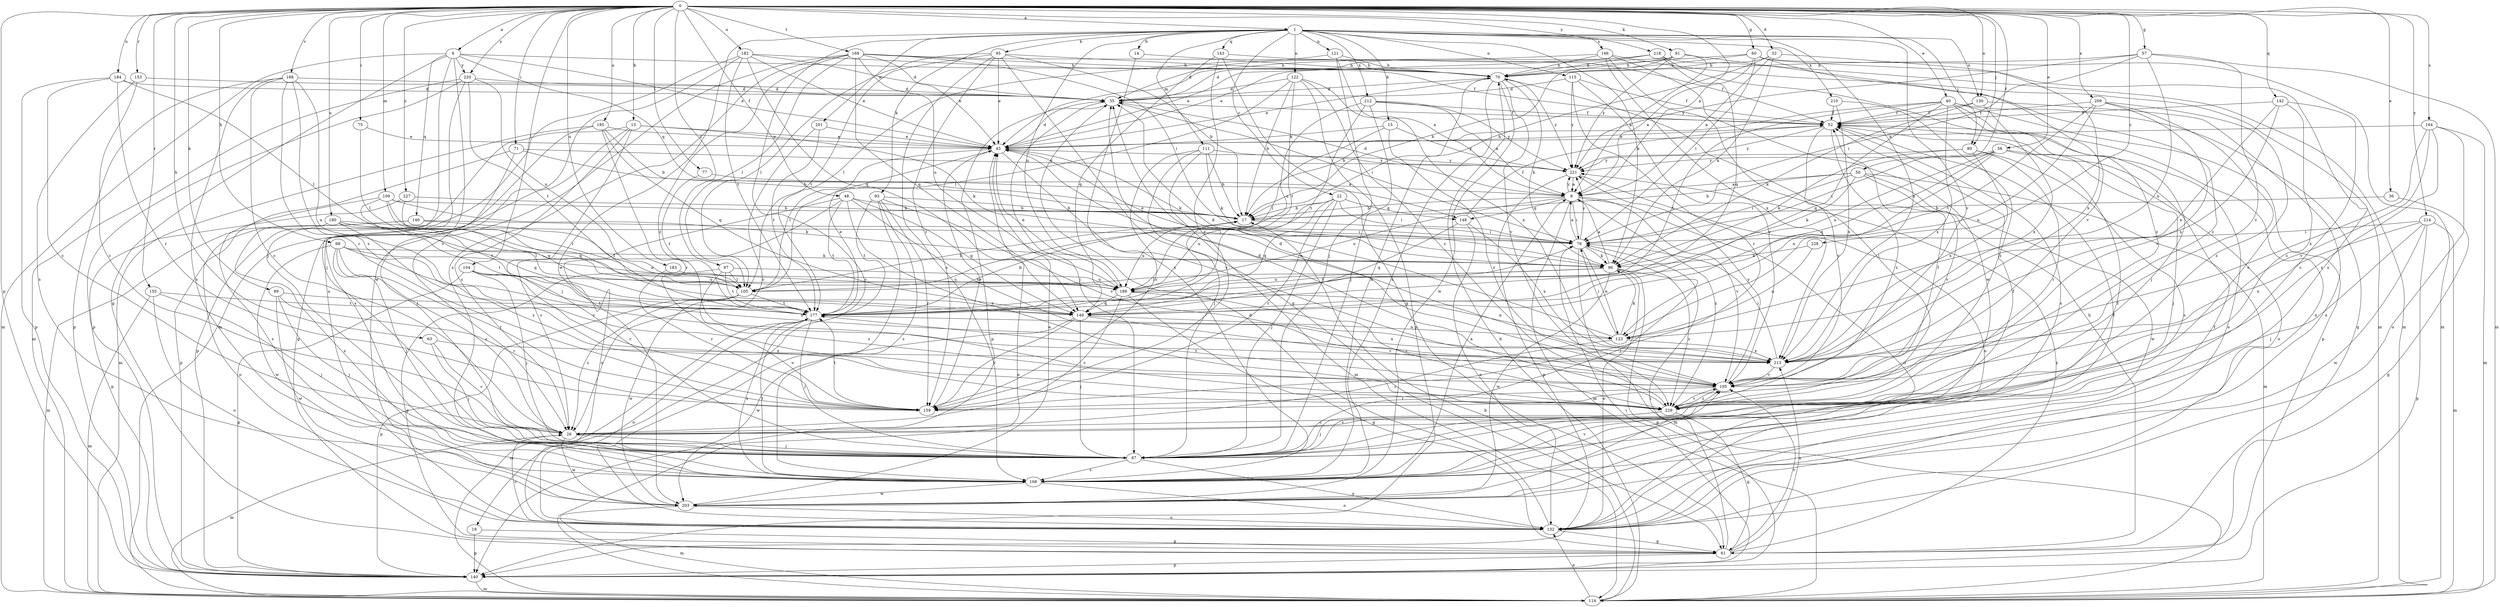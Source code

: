 strict digraph  {
0;
1;
6;
8;
13;
14;
15;
17;
18;
22;
26;
32;
35;
36;
38;
40;
43;
48;
50;
52;
57;
60;
61;
63;
68;
70;
71;
75;
77;
78;
80;
87;
89;
91;
93;
95;
96;
97;
104;
105;
109;
111;
114;
115;
121;
122;
123;
130;
132;
140;
142;
143;
146;
148;
149;
153;
155;
159;
164;
166;
168;
169;
177;
180;
182;
183;
184;
185;
186;
188;
195;
201;
203;
209;
210;
212;
213;
214;
218;
220;
221;
227;
228;
229;
0 -> 1  [label=a];
0 -> 6  [label=a];
0 -> 8  [label=a];
0 -> 13  [label=b];
0 -> 32  [label=d];
0 -> 36  [label=e];
0 -> 38  [label=e];
0 -> 40  [label=e];
0 -> 48  [label=f];
0 -> 50  [label=f];
0 -> 57  [label=g];
0 -> 60  [label=g];
0 -> 63  [label=h];
0 -> 68  [label=h];
0 -> 71  [label=i];
0 -> 75  [label=i];
0 -> 77  [label=i];
0 -> 80  [label=j];
0 -> 89  [label=k];
0 -> 91  [label=k];
0 -> 97  [label=l];
0 -> 104  [label=l];
0 -> 109  [label=m];
0 -> 130  [label=o];
0 -> 140  [label=p];
0 -> 142  [label=q];
0 -> 153  [label=r];
0 -> 155  [label=r];
0 -> 164  [label=s];
0 -> 169  [label=t];
0 -> 180  [label=u];
0 -> 182  [label=u];
0 -> 183  [label=u];
0 -> 184  [label=u];
0 -> 185  [label=u];
0 -> 188  [label=v];
0 -> 209  [label=x];
0 -> 214  [label=y];
0 -> 218  [label=y];
0 -> 220  [label=y];
0 -> 227  [label=z];
0 -> 228  [label=z];
1 -> 14  [label=b];
1 -> 15  [label=b];
1 -> 18  [label=c];
1 -> 22  [label=c];
1 -> 80  [label=j];
1 -> 93  [label=k];
1 -> 95  [label=k];
1 -> 96  [label=k];
1 -> 111  [label=m];
1 -> 115  [label=n];
1 -> 121  [label=n];
1 -> 122  [label=n];
1 -> 130  [label=o];
1 -> 143  [label=q];
1 -> 166  [label=s];
1 -> 186  [label=u];
1 -> 195  [label=v];
1 -> 201  [label=w];
1 -> 203  [label=w];
1 -> 210  [label=x];
1 -> 212  [label=x];
1 -> 213  [label=x];
6 -> 26  [label=c];
6 -> 43  [label=e];
6 -> 52  [label=f];
6 -> 61  [label=g];
6 -> 87  [label=j];
6 -> 114  [label=m];
6 -> 146  [label=q];
6 -> 148  [label=q];
6 -> 220  [label=y];
8 -> 17  [label=b];
8 -> 35  [label=d];
8 -> 78  [label=i];
8 -> 114  [label=m];
8 -> 132  [label=o];
8 -> 148  [label=q];
8 -> 186  [label=u];
8 -> 195  [label=v];
8 -> 221  [label=y];
8 -> 229  [label=z];
13 -> 26  [label=c];
13 -> 43  [label=e];
13 -> 61  [label=g];
13 -> 87  [label=j];
13 -> 96  [label=k];
13 -> 140  [label=p];
14 -> 70  [label=h];
14 -> 168  [label=s];
15 -> 43  [label=e];
15 -> 105  [label=l];
15 -> 221  [label=y];
15 -> 229  [label=z];
17 -> 78  [label=i];
17 -> 186  [label=u];
18 -> 61  [label=g];
18 -> 140  [label=p];
22 -> 17  [label=b];
22 -> 78  [label=i];
22 -> 87  [label=j];
22 -> 148  [label=q];
22 -> 149  [label=q];
22 -> 159  [label=r];
22 -> 186  [label=u];
26 -> 87  [label=j];
26 -> 114  [label=m];
26 -> 203  [label=w];
32 -> 8  [label=a];
32 -> 17  [label=b];
32 -> 70  [label=h];
32 -> 96  [label=k];
32 -> 213  [label=x];
35 -> 52  [label=f];
35 -> 78  [label=i];
35 -> 87  [label=j];
35 -> 140  [label=p];
36 -> 17  [label=b];
36 -> 61  [label=g];
38 -> 78  [label=i];
38 -> 87  [label=j];
38 -> 123  [label=n];
38 -> 132  [label=o];
38 -> 149  [label=q];
38 -> 186  [label=u];
38 -> 221  [label=y];
40 -> 17  [label=b];
40 -> 52  [label=f];
40 -> 61  [label=g];
40 -> 87  [label=j];
40 -> 132  [label=o];
40 -> 140  [label=p];
40 -> 149  [label=q];
40 -> 177  [label=t];
40 -> 213  [label=x];
43 -> 35  [label=d];
43 -> 96  [label=k];
43 -> 105  [label=l];
43 -> 195  [label=v];
43 -> 221  [label=y];
48 -> 17  [label=b];
48 -> 26  [label=c];
48 -> 132  [label=o];
48 -> 149  [label=q];
48 -> 177  [label=t];
48 -> 213  [label=x];
48 -> 229  [label=z];
50 -> 8  [label=a];
50 -> 17  [label=b];
50 -> 78  [label=i];
50 -> 96  [label=k];
50 -> 114  [label=m];
50 -> 195  [label=v];
50 -> 203  [label=w];
52 -> 43  [label=e];
52 -> 132  [label=o];
52 -> 168  [label=s];
52 -> 195  [label=v];
52 -> 221  [label=y];
52 -> 229  [label=z];
57 -> 70  [label=h];
57 -> 78  [label=i];
57 -> 114  [label=m];
57 -> 123  [label=n];
57 -> 195  [label=v];
57 -> 221  [label=y];
60 -> 8  [label=a];
60 -> 43  [label=e];
60 -> 70  [label=h];
60 -> 78  [label=i];
60 -> 114  [label=m];
60 -> 168  [label=s];
60 -> 195  [label=v];
61 -> 70  [label=h];
61 -> 78  [label=i];
61 -> 140  [label=p];
61 -> 195  [label=v];
61 -> 213  [label=x];
61 -> 221  [label=y];
63 -> 26  [label=c];
63 -> 87  [label=j];
63 -> 213  [label=x];
68 -> 26  [label=c];
68 -> 87  [label=j];
68 -> 96  [label=k];
68 -> 159  [label=r];
68 -> 186  [label=u];
68 -> 195  [label=v];
68 -> 203  [label=w];
70 -> 35  [label=d];
70 -> 43  [label=e];
70 -> 96  [label=k];
70 -> 168  [label=s];
70 -> 195  [label=v];
70 -> 203  [label=w];
70 -> 221  [label=y];
71 -> 17  [label=b];
71 -> 87  [label=j];
71 -> 140  [label=p];
71 -> 221  [label=y];
75 -> 43  [label=e];
75 -> 105  [label=l];
77 -> 8  [label=a];
77 -> 177  [label=t];
78 -> 8  [label=a];
78 -> 87  [label=j];
78 -> 96  [label=k];
78 -> 114  [label=m];
78 -> 123  [label=n];
78 -> 177  [label=t];
78 -> 221  [label=y];
80 -> 96  [label=k];
80 -> 159  [label=r];
80 -> 168  [label=s];
80 -> 213  [label=x];
80 -> 221  [label=y];
87 -> 52  [label=f];
87 -> 132  [label=o];
87 -> 168  [label=s];
87 -> 195  [label=v];
89 -> 87  [label=j];
89 -> 159  [label=r];
89 -> 177  [label=t];
89 -> 203  [label=w];
91 -> 8  [label=a];
91 -> 17  [label=b];
91 -> 43  [label=e];
91 -> 70  [label=h];
91 -> 221  [label=y];
91 -> 229  [label=z];
93 -> 17  [label=b];
93 -> 132  [label=o];
93 -> 159  [label=r];
93 -> 168  [label=s];
93 -> 177  [label=t];
93 -> 195  [label=v];
95 -> 17  [label=b];
95 -> 43  [label=e];
95 -> 61  [label=g];
95 -> 70  [label=h];
95 -> 105  [label=l];
95 -> 159  [label=r];
95 -> 168  [label=s];
95 -> 177  [label=t];
96 -> 8  [label=a];
96 -> 43  [label=e];
96 -> 105  [label=l];
96 -> 132  [label=o];
96 -> 140  [label=p];
96 -> 186  [label=u];
96 -> 203  [label=w];
96 -> 229  [label=z];
97 -> 61  [label=g];
97 -> 105  [label=l];
97 -> 177  [label=t];
97 -> 186  [label=u];
97 -> 229  [label=z];
104 -> 87  [label=j];
104 -> 140  [label=p];
104 -> 159  [label=r];
104 -> 186  [label=u];
104 -> 213  [label=x];
105 -> 17  [label=b];
105 -> 26  [label=c];
105 -> 140  [label=p];
105 -> 177  [label=t];
105 -> 203  [label=w];
109 -> 17  [label=b];
109 -> 96  [label=k];
109 -> 105  [label=l];
109 -> 149  [label=q];
109 -> 168  [label=s];
109 -> 177  [label=t];
111 -> 17  [label=b];
111 -> 87  [label=j];
111 -> 96  [label=k];
111 -> 114  [label=m];
111 -> 159  [label=r];
111 -> 221  [label=y];
114 -> 17  [label=b];
114 -> 43  [label=e];
114 -> 70  [label=h];
114 -> 132  [label=o];
115 -> 35  [label=d];
115 -> 52  [label=f];
115 -> 159  [label=r];
115 -> 195  [label=v];
115 -> 221  [label=y];
121 -> 8  [label=a];
121 -> 70  [label=h];
121 -> 87  [label=j];
121 -> 105  [label=l];
122 -> 17  [label=b];
122 -> 35  [label=d];
122 -> 105  [label=l];
122 -> 140  [label=p];
122 -> 177  [label=t];
122 -> 213  [label=x];
122 -> 229  [label=z];
123 -> 26  [label=c];
123 -> 35  [label=d];
123 -> 78  [label=i];
123 -> 96  [label=k];
123 -> 213  [label=x];
130 -> 52  [label=f];
130 -> 96  [label=k];
130 -> 132  [label=o];
130 -> 213  [label=x];
132 -> 26  [label=c];
132 -> 35  [label=d];
132 -> 52  [label=f];
132 -> 61  [label=g];
140 -> 78  [label=i];
140 -> 114  [label=m];
142 -> 26  [label=c];
142 -> 52  [label=f];
142 -> 123  [label=n];
142 -> 213  [label=x];
142 -> 229  [label=z];
143 -> 61  [label=g];
143 -> 70  [label=h];
143 -> 149  [label=q];
143 -> 159  [label=r];
146 -> 78  [label=i];
146 -> 105  [label=l];
146 -> 132  [label=o];
146 -> 168  [label=s];
148 -> 52  [label=f];
148 -> 132  [label=o];
148 -> 149  [label=q];
148 -> 213  [label=x];
149 -> 87  [label=j];
149 -> 123  [label=n];
149 -> 159  [label=r];
149 -> 195  [label=v];
149 -> 203  [label=w];
153 -> 26  [label=c];
153 -> 35  [label=d];
153 -> 168  [label=s];
155 -> 87  [label=j];
155 -> 114  [label=m];
155 -> 132  [label=o];
155 -> 177  [label=t];
159 -> 43  [label=e];
159 -> 177  [label=t];
164 -> 43  [label=e];
164 -> 114  [label=m];
164 -> 132  [label=o];
164 -> 195  [label=v];
164 -> 213  [label=x];
164 -> 229  [label=z];
166 -> 35  [label=d];
166 -> 70  [label=h];
166 -> 87  [label=j];
166 -> 114  [label=m];
166 -> 203  [label=w];
166 -> 213  [label=x];
168 -> 8  [label=a];
168 -> 52  [label=f];
168 -> 70  [label=h];
168 -> 132  [label=o];
168 -> 177  [label=t];
168 -> 195  [label=v];
168 -> 203  [label=w];
169 -> 43  [label=e];
169 -> 52  [label=f];
169 -> 70  [label=h];
169 -> 78  [label=i];
169 -> 105  [label=l];
169 -> 149  [label=q];
169 -> 168  [label=s];
169 -> 186  [label=u];
169 -> 203  [label=w];
169 -> 229  [label=z];
177 -> 17  [label=b];
177 -> 43  [label=e];
177 -> 87  [label=j];
177 -> 114  [label=m];
177 -> 132  [label=o];
177 -> 168  [label=s];
177 -> 213  [label=x];
180 -> 78  [label=i];
180 -> 105  [label=l];
180 -> 114  [label=m];
180 -> 149  [label=q];
180 -> 177  [label=t];
180 -> 229  [label=z];
182 -> 35  [label=d];
182 -> 43  [label=e];
182 -> 70  [label=h];
182 -> 114  [label=m];
182 -> 132  [label=o];
182 -> 149  [label=q];
182 -> 177  [label=t];
183 -> 159  [label=r];
183 -> 186  [label=u];
184 -> 26  [label=c];
184 -> 35  [label=d];
184 -> 105  [label=l];
184 -> 140  [label=p];
184 -> 159  [label=r];
185 -> 17  [label=b];
185 -> 43  [label=e];
185 -> 114  [label=m];
185 -> 149  [label=q];
185 -> 159  [label=r];
185 -> 168  [label=s];
186 -> 26  [label=c];
186 -> 43  [label=e];
186 -> 61  [label=g];
186 -> 123  [label=n];
186 -> 149  [label=q];
186 -> 229  [label=z];
188 -> 26  [label=c];
188 -> 35  [label=d];
188 -> 140  [label=p];
188 -> 159  [label=r];
188 -> 168  [label=s];
188 -> 213  [label=x];
188 -> 229  [label=z];
195 -> 35  [label=d];
195 -> 159  [label=r];
195 -> 177  [label=t];
195 -> 221  [label=y];
195 -> 229  [label=z];
201 -> 26  [label=c];
201 -> 43  [label=e];
201 -> 177  [label=t];
203 -> 43  [label=e];
203 -> 52  [label=f];
203 -> 114  [label=m];
203 -> 132  [label=o];
209 -> 26  [label=c];
209 -> 52  [label=f];
209 -> 123  [label=n];
209 -> 177  [label=t];
209 -> 195  [label=v];
209 -> 229  [label=z];
210 -> 52  [label=f];
210 -> 213  [label=x];
210 -> 229  [label=z];
212 -> 8  [label=a];
212 -> 52  [label=f];
212 -> 87  [label=j];
212 -> 177  [label=t];
212 -> 186  [label=u];
212 -> 221  [label=y];
213 -> 43  [label=e];
213 -> 78  [label=i];
213 -> 195  [label=v];
214 -> 78  [label=i];
214 -> 87  [label=j];
214 -> 114  [label=m];
214 -> 140  [label=p];
214 -> 203  [label=w];
214 -> 213  [label=x];
218 -> 35  [label=d];
218 -> 43  [label=e];
218 -> 70  [label=h];
218 -> 114  [label=m];
218 -> 149  [label=q];
218 -> 229  [label=z];
220 -> 35  [label=d];
220 -> 87  [label=j];
220 -> 114  [label=m];
220 -> 140  [label=p];
220 -> 177  [label=t];
220 -> 186  [label=u];
221 -> 8  [label=a];
221 -> 132  [label=o];
221 -> 140  [label=p];
227 -> 17  [label=b];
227 -> 140  [label=p];
227 -> 149  [label=q];
228 -> 96  [label=k];
228 -> 123  [label=n];
229 -> 26  [label=c];
229 -> 35  [label=d];
229 -> 52  [label=f];
229 -> 61  [label=g];
229 -> 87  [label=j];
229 -> 195  [label=v];
}

